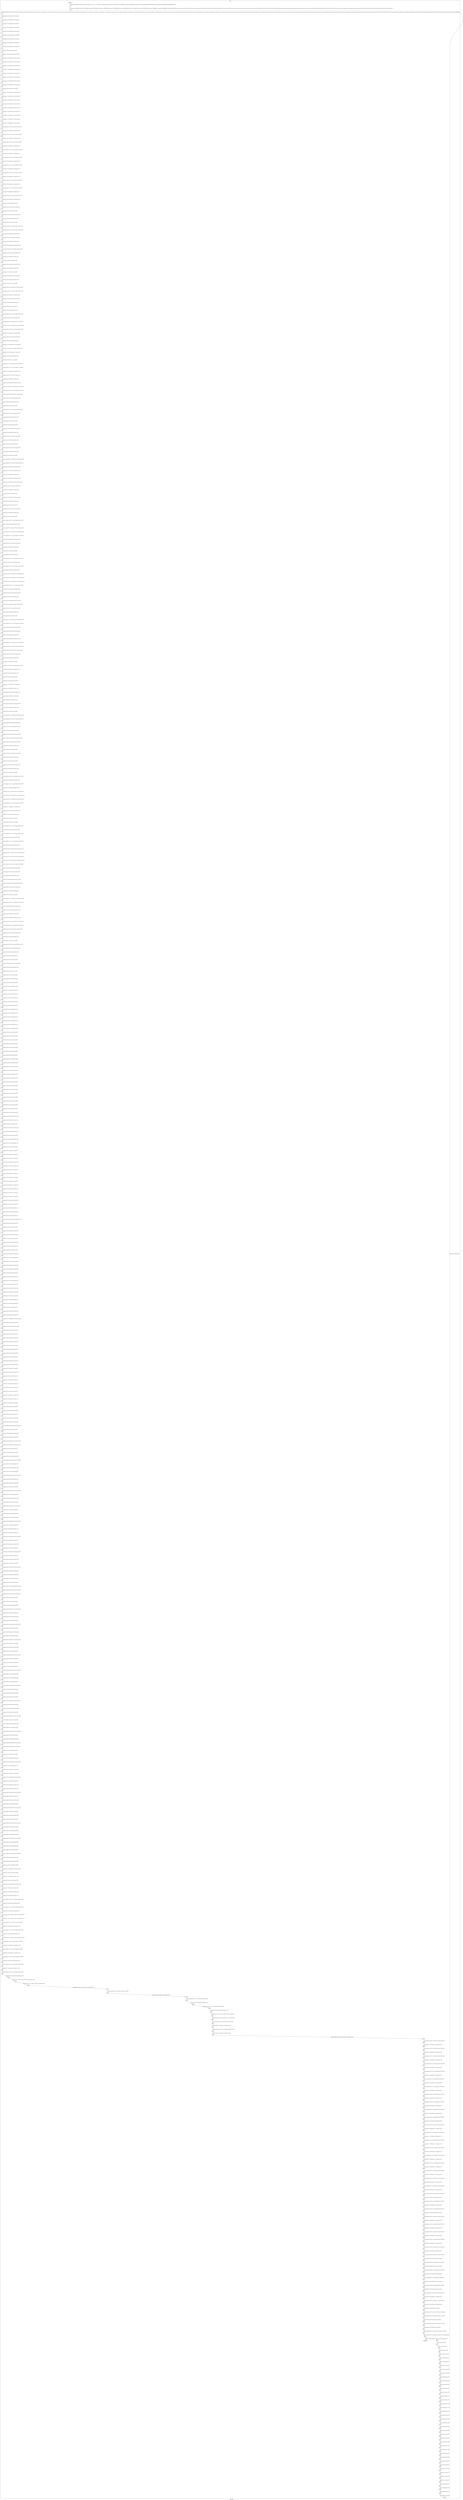 digraph G {
label="Btor2XCFA";
subgraph cluster_0 {
label="main";
main_init[];
l1[];
l3[];
l4[];
l5[];
l6[];
l7[];
l8[];
l9[];
l10[];
l11[];
l12[];
l13[];
l14[];
l15[];
l16[];
l17[];
l18[];
l19[];
l20[];
l21[];
l22[];
l23[];
l24[];
l25[];
l26[];
l27[];
l28[];
l29[];
l30[];
l31[];
l32[];
l33[];
l34[];
l35[];
l36[];
l37[];
l38[];
l39[];
l40[];
l41[];
l42[];
l43[];
l44[];
l45[];
l46[];
l47[];
l48[];
l49[];
l50[];
l51[];
l52[];
l53[];
l54[];
l55[];
l56[];
l57[];
l58[];
l59[];
l60[];
l61[];
l62[];
l63[];
l64[];
l65[];
l66[];
l67[];
l68[];
l69[];
l70[];
l71[];
l72[];
l73[];
l74[];
l75[];
l76[];
l77[];
l78[];
l79[];
l80[];
l81[];
l82[];
l83[];
l84[];
l85[];
l86[];
l87[];
l88[];
l89[];
l90[];
l91[];
l92[];
l93[];
l94[];
l95[];
l96[];
l97[];
l98[];
l99[];
l100[];
l101[];
l102[];
l103[];
l104[];
l105[];
l106[];
l107[];
l108[];
l109[];
l110[];
l111[];
l112[];
l113[];
l114[];
l115[];
l116[];
l117[];
l118[];
l119[];
l120[];
l121[];
l122[];
l123[];
l124[];
l125[];
l126[];
l127[];
l128[];
l129[];
l130[];
l131[];
l132[];
l133[];
l134[];
l135[];
l136[];
l137[];
l138[];
l139[];
l140[];
l141[];
l142[];
l143[];
l144[];
l145[];
l146[];
l147[];
l148[];
l149[];
l150[];
l151[];
l152[];
l153[];
l154[];
l155[];
l156[];
l157[];
l158[];
l159[];
l160[];
l161[];
l162[];
l163[];
l164[];
l165[];
l166[];
l167[];
l168[];
l169[];
l170[];
l171[];
l172[];
l173[];
l174[];
l175[];
l176[];
l177[];
l178[];
l179[];
l180[];
l181[];
l182[];
l183[];
l184[];
l185[];
l186[];
l187[];
l188[];
l189[];
l190[];
l191[];
l192[];
l193[];
l194[];
l195[];
l196[];
l197[];
l198[];
l199[];
l200[];
l201[];
l202[];
l203[];
l204[];
l205[];
l206[];
l207[];
l208[];
l209[];
l210[];
l211[];
l212[];
l213[];
l214[];
l215[];
l216[];
l217[];
l218[];
l219[];
l220[];
l221[];
l222[];
l223[];
l224[];
l225[];
l226[];
l227[];
l228[];
l229[];
l230[];
l231[];
l232[];
l233[];
l234[];
l235[];
l236[];
l237[];
l238[];
l239[];
l240[];
l241[];
l242[];
l243[];
l244[];
l245[];
l246[];
l247[];
l248[];
l249[];
l250[];
l251[];
l252[];
l253[];
l254[];
l255[];
l256[];
l257[];
l258[];
l259[];
l260[];
l261[];
l262[];
l263[];
l264[];
l265[];
l266[];
l267[];
l268[];
l269[];
l270[];
l271[];
l272[];
l273[];
l274[];
l275[];
l276[];
l277[];
l278[];
l279[];
l280[];
l281[];
l282[];
l283[];
l284[];
l285[];
l286[];
l287[];
l288[];
l289[];
l290[];
l291[];
l292[];
l293[];
l294[];
l295[];
l296[];
l297[];
l298[];
l299[];
l300[];
l301[];
l302[];
l303[];
l304[];
l305[];
l306[];
l307[];
l308[];
l309[];
l310[];
l311[];
l312[];
l313[];
l314[];
l315[];
l316[];
l317[];
l318[];
l319[];
l320[];
l321[];
l322[];
l323[];
l324[];
l325[];
l326[];
l327[];
l328[];
l329[];
l330[];
l331[];
l332[];
l333[];
l334[];
l335[];
l336[];
l337[];
l338[];
l339[];
l340[];
l341[];
l342[];
l343[];
l344[];
l345[];
l346[];
l347[];
l348[];
l349[];
l350[];
l351[];
l352[];
l353[];
l354[];
l355[];
l356[];
l357[];
l358[];
l359[];
l360[];
l361[];
l362[];
l363[];
l364[];
l365[];
l366[];
l367[];
l368[];
l369[];
l370[];
l371[];
l372[];
l373[];
l374[];
l375[];
l376[];
l377[];
l378[];
l379[];
l380[];
l381[];
l382[];
l383[];
l384[];
l385[];
l386[];
l387[];
l388[];
l389[];
l390[];
l391[];
l392[];
l393[];
l394[];
l395[];
l396[];
l397[];
l398[];
l399[];
l400[];
l401[];
l402[];
l403[];
l404[];
l405[];
l406[];
l407[];
l408[];
l409[];
l410[];
l411[];
l412[];
l413[];
l414[];
l415[];
l416[];
l417[];
l418[];
l419[];
l420[];
l421[];
l422[];
l423[];
l424[];
l425[];
l426[];
l427[];
l428[];
l429[];
l430[];
l431[];
l432[];
l433[];
l434[];
l435[];
l436[];
l437[];
l438[];
l439[];
l440[];
l441[];
l442[];
l443[];
l444[];
l445[];
l446[];
l447[];
l448[];
l449[];
l450[];
l451[];
l452[];
l453[];
l454[];
l455[];
l456[];
l457[];
l458[];
l459[];
l460[];
l461[];
l462[];
l463[];
l464[];
l465[];
l466[];
l467[];
l468[];
l469[];
l470[];
l471[];
l472[];
l473[];
l474[];
l475[];
l476[];
l477[];
l478[];
l479[];
l480[];
l481[];
l482[];
l483[];
l484[];
l485[];
l486[];
l487[];
l488[];
l489[];
l490[];
l491[];
l492[];
l493[];
l494[];
l495[];
l496[];
l497[];
l498[];
l499[];
l500[];
l501[];
l502[];
l503[];
l504[];
l505[];
l506[];
l507[];
l508[];
l509[];
l510[];
l511[];
l512[];
l513[];
l514[];
l515[];
l516[];
l517[];
l518[];
l519[];
l520[];
l521[];
l522[];
l523[];
l524[];
l525[];
l526[];
l527[];
l528[];
l529[];
l530[];
l531[];
l532[];
l533[];
l534[];
l535[];
l536[];
l537[];
l538[];
l539[];
l540[];
l541[];
l542[];
l543[];
l544[];
l545[];
l546[];
l547[];
l548[];
l549[];
l550[];
l551[];
l552[];
l553[];
l554[];
l555[];
l556[];
l557[];
l558[];
l559[];
l560[];
l561[];
l562[];
l563[];
l564[];
l565[];
l566[];
l567[];
l568[];
l569[];
l570[];
l571[];
l572[];
l573[];
l574[];
l575[];
l576[];
l577[];
l578[];
l579[];
l580[];
l581[];
l582[];
l583[];
l584[];
l585[];
l586[];
l587[];
l588[];
l589[];
l590[];
l591[];
l592[];
l593[];
l594[];
l595[];
l596[];
l597[];
l598[];
l599[];
l600[];
l601[];
l602[];
l603[];
l604[];
l605[];
l606[];
l607[];
l608[];
l609[];
l610[];
l611[];
l612[];
main_error[];
l613[];
l614[];
l615[];
l616[];
l617[];
l618[];
l619[];
l620[];
l621[];
l622[];
l623[];
l624[];
l625[];
l626[];
l627[];
l628[];
l629[];
l630[];
l631[];
l632[];
l633[];
l634[];
l635[];
l636[];
l637[];
l638[];
l639[];
l640[];
l641[];
l642[];
l643[];
l644[];
l645[];
l646[];
l647[];
l648[];
l649[];
l650[];
l651[];
l652[];
l653[];
l654[];
main_init -> l1 [label="[(assign const_4 #b00000000),(assign const_25 #b0),(assign const_119 #b11111111),(assign const_126 #b00000000),(assign const_223 #b1),(assign const_253 #b00000001),(assign const_408 #b00000010),(assign const_817 #b00000000000000000000000000000001),(assign const_818 #b00000000000000000000000000000000)] "];
l3 -> l4 [label="[(havoc input_143),(havoc input_145),(havoc input_147),(havoc input_149),(havoc input_151),(havoc input_153),(havoc input_155),(havoc input_157),(havoc input_159),(havoc input_161),(havoc input_163),(havoc input_165),(havoc input_167),(havoc input_169),(havoc input_171),(havoc input_173),(havoc input_175),(havoc input_177),(havoc input_179),(havoc input_181),(havoc input_183),(havoc input_185),(havoc input_187),(havoc input_189),(havoc input_191),(havoc input_193),(havoc input_195),(havoc input_197),(havoc input_199),(havoc input_201),(havoc input_203),(havoc input_205),(havoc input_207),(havoc input_209),(havoc input_211),(havoc input_213),(havoc input_215),(havoc input_217),(havoc input_219),(havoc input_221),(havoc input_225),(havoc input_228),(havoc input_231),(havoc input_238),(havoc input_244),(havoc input_248),(havoc input_251),(havoc input_259),(havoc input_270),(havoc input_275),(havoc input_282),(havoc input_289),(havoc input_296),(havoc input_299),(havoc input_303),(havoc input_306),(havoc input_313),(havoc input_319),(havoc input_323),(havoc input_326),(havoc input_336),(havoc input_350),(havoc input_355),(havoc input_362),(havoc input_369),(havoc input_376),(havoc input_379),(havoc input_383),(havoc input_386),(havoc input_393),(havoc input_399),(havoc input_403),(havoc input_406),(havoc input_420),(havoc input_437),(havoc input_442),(havoc input_449),(havoc input_456),(havoc input_463)] "];
l4 -> l5 [label="[(assign binary_90 (bvand state_26 (bvnot state_28)))] "];
l5 -> l6 [label="[(assign binary_91 (bvand binary_90 (bvnot state_30)))] "];
l6 -> l7 [label="[(assign binary_92 (bvand binary_91 (bvnot state_32)))] "];
l7 -> l8 [label="[(assign binary_93 (bvand binary_92 (bvnot state_34)))] "];
l8 -> l9 [label="[(assign binary_94 (bvand binary_93 (bvnot state_36)))] "];
l9 -> l10 [label="[(assign binary_95 (bvand binary_94 (bvnot state_38)))] "];
l10 -> l11 [label="[(assign binary_96 (bvand binary_95 (bvnot state_40)))] "];
l11 -> l12 [label="[(assign binary_97 (bvand binary_96 (bvnot state_42)))] "];
l12 -> l13 [label="[(assign binary_98 (bvand binary_97 (bvnot state_44)))] "];
l13 -> l14 [label="[(assign binary_99 (bvand binary_98 state_46))] "];
l14 -> l15 [label="[(assign binary_100 (bvand binary_99 (bvnot state_48)))] "];
l15 -> l16 [label="[(assign binary_101 (bvand binary_100 (bvnot state_50)))] "];
l16 -> l17 [label="[(assign binary_102 (bvand binary_101 (bvnot state_52)))] "];
l17 -> l18 [label="[(assign binary_103 (bvand binary_102 (bvnot state_54)))] "];
l18 -> l19 [label="[(assign binary_104 (bvand binary_103 (bvnot state_56)))] "];
l19 -> l20 [label="[(assign binary_105 (bvand binary_104 (bvnot state_58)))] "];
l20 -> l21 [label="[(assign binary_106 (bvand binary_105 (bvnot state_60)))] "];
l21 -> l22 [label="[(assign binary_107 (bvand binary_106 (bvnot state_62)))] "];
l22 -> l23 [label="[(assign binary_108 (bvand binary_107 (bvnot state_64)))] "];
l23 -> l24 [label="[(assign binary_109 (bvand binary_108 state_66))] "];
l24 -> l25 [label="[(assign binary_110 (bvand binary_109 (bvnot state_68)))] "];
l25 -> l26 [label="[(assign binary_111 (bvand binary_110 (bvnot state_70)))] "];
l26 -> l27 [label="[(assign binary_112 (bvand binary_111 (bvnot state_72)))] "];
l27 -> l28 [label="[(assign binary_113 (bvand binary_112 (bvnot state_74)))] "];
l28 -> l29 [label="[(assign binary_114 (bvand binary_113 (bvnot state_76)))] "];
l29 -> l30 [label="[(assign binary_115 (bvand binary_114 (bvnot state_78)))] "];
l30 -> l31 [label="[(assign binary_116 (bvand binary_115 (bvnot state_80)))] "];
l31 -> l32 [label="[(assign binary_117 (bvand binary_116 (bvnot state_82)))] "];
l32 -> l33 [label="[(assign binary_118 (bvand binary_117 (bvnot state_84)))] "];
l33 -> l34 [label="[(assign comparison_120 (ite (= const_119 state_5) #b1 #b0))] "];
l34 -> l35 [label="[(assign binary_121 (bvand binary_118 comparison_120))] "];
l35 -> l36 [label="[(assign comparison_122 (ite (= const_119 state_7) #b1 #b0))] "];
l36 -> l37 [label="[(assign binary_123 (bvand binary_121 comparison_122))] "];
l37 -> l38 [label="[(assign comparison_124 (ite (= const_119 state_9) #b1 #b0))] "];
l38 -> l39 [label="[(assign binary_125 (bvand binary_123 comparison_124))] "];
l39 -> l40 [label="[(assign comparison_127 (ite (= const_126 state_11) #b1 #b0))] "];
l40 -> l41 [label="[(assign binary_128 (bvand binary_125 comparison_127))] "];
l41 -> l42 [label="[(assign comparison_129 (ite (= const_126 state_13) #b1 #b0))] "];
l42 -> l43 [label="[(assign binary_130 (bvand binary_128 comparison_129))] "];
l43 -> l44 [label="[(assign comparison_131 (ite (= const_126 state_15) #b1 #b0))] "];
l44 -> l45 [label="[(assign binary_132 (bvand binary_130 comparison_131))] "];
l45 -> l46 [label="[(assign comparison_133 (ite (= const_119 state_17) #b1 #b0))] "];
l46 -> l47 [label="[(assign binary_134 (bvand binary_132 comparison_133))] "];
l47 -> l48 [label="[(assign comparison_135 (ite (= const_126 state_19) #b1 #b0))] "];
l48 -> l49 [label="[(assign binary_136 (bvand binary_134 comparison_135))] "];
l49 -> l50 [label="[(assign comparison_137 (ite (= const_126 state_21) #b1 #b0))] "];
l50 -> l51 [label="[(assign binary_138 (bvand binary_136 comparison_137))] "];
l51 -> l52 [label="[(assign comparison_139 (ite (= const_126 state_23) #b1 #b0))] "];
l52 -> l53 [label="[(assign binary_140 (bvand binary_138 comparison_139))] "];
l53 -> l54 [label="[(assign binary_141 (bvand state_88 binary_140))] "];
l54 -> l55 [label="[(assign binary_226 (bvor input_163 (bvnot input_225)))] "];
l55 -> l56 [label="[(assign binary_227 (bvor input_165 input_225))] "];
l56 -> l57 [label="[(assign binary_229 (bvor binary_227 (bvnot input_228)))] "];
l57 -> l58 [label="[(assign binary_230 (bvand binary_226 binary_229))] "];
l58 -> l59 [label="[(assign binary_232 (bvor input_167 input_228))] "];
l59 -> l60 [label="[(assign ternary_233 (ite (= input_228 #b1) input_155 input_157))] "];
l60 -> l61 [label="[(assign comparison_234 (ite (= const_119 ternary_233) #b1 #b0))] "];
l61 -> l62 [label="[(assign binary_235 (bvand binary_232 comparison_234))] "];
l62 -> l63 [label="[(assign binary_236 (bvor (bvnot input_231) binary_235))] "];
l63 -> l64 [label="[(assign binary_237 (bvand binary_230 binary_236))] "];
l64 -> l65 [label="[(assign binary_239 (bvand binary_232 (bvnot input_231)))] "];
l65 -> l66 [label="[(assign binary_240 (bvand (bvnot comparison_234) binary_239))] "];
l66 -> l67 [label="[(assign binary_241 (bvor (bvnot input_238) binary_240))] "];
l67 -> l68 [label="[(assign binary_242 (bvand binary_237 binary_241))] "];
l68 -> l69 [label="[(assign binary_243 (bvor input_169 input_238))] "];
l69 -> l70 [label="[(assign binary_245 (bvor binary_243 (bvnot input_244)))] "];
l70 -> l71 [label="[(assign binary_246 (bvand binary_242 binary_245))] "];
l71 -> l72 [label="[(assign binary_247 (bvor input_171 input_244))] "];
l72 -> l73 [label="[(assign binary_249 (bvor binary_247 (bvnot input_248)))] "];
l73 -> l74 [label="[(assign binary_250 (bvand binary_246 binary_249))] "];
l74 -> l75 [label="[(assign binary_252 (bvor input_173 input_248))] "];
l75 -> l76 [label="[(assign ternary_254 (ite (= input_244 #b1) const_253 input_149))] "];
l76 -> l77 [label="[(assign comparison_255 (ite (= const_126 ternary_254) #b1 #b0))] "];
l77 -> l78 [label="[(assign binary_256 (bvand binary_252 comparison_255))] "];
l78 -> l79 [label="[(assign binary_257 (bvor (bvnot input_251) binary_256))] "];
l79 -> l80 [label="[(assign binary_258 (bvand binary_250 binary_257))] "];
l80 -> l81 [label="[(assign binary_260 (bvor input_175 input_231))] "];
l81 -> l82 [label="[(assign binary_261 (bvor binary_260 input_251))] "];
l82 -> l83 [label="[(assign comparison_262 (ite (= const_126 ternary_233) #b1 #b0))] "];
l83 -> l84 [label="[(assign binary_263 (bvand input_248 comparison_262))] "];
l84 -> l85 [label="[(assign ternary_264 (ite (= input_225 #b1) const_119 input_143))] "];
l85 -> l86 [label="[(assign ternary_265 (ite (= binary_263 #b1) const_126 ternary_264))] "];
l86 -> l87 [label="[(assign comparison_266 (ite (= const_119 ternary_265) #b1 #b0))] "];
l87 -> l88 [label="[(assign binary_267 (bvand binary_261 comparison_266))] "];
l88 -> l89 [label="[(assign binary_268 (bvor (bvnot input_259) binary_267))] "];
l89 -> l90 [label="[(assign binary_269 (bvand binary_258 binary_268))] "];
l90 -> l91 [label="[(assign binary_271 (bvand binary_261 (bvnot input_259)))] "];
l91 -> l92 [label="[(assign binary_272 (bvand (bvnot comparison_266) binary_271))] "];
l92 -> l93 [label="[(assign binary_273 (bvor (bvnot input_270) binary_272))] "];
l93 -> l94 [label="[(assign binary_274 (bvand binary_269 binary_273))] "];
l94 -> l95 [label="[(assign binary_276 (bvor input_177 input_259))] "];
l95 -> l96 [label="[(assign ternary_277 (ite (= input_228 #b1) const_126 input_155))] "];
l96 -> l97 [label="[(assign comparison_278 (ite (= const_126 ternary_277) #b1 #b0))] "];
l97 -> l98 [label="[(assign binary_279 (bvand binary_276 comparison_278))] "];
l98 -> l99 [label="[(assign binary_280 (bvor (bvnot input_275) binary_279))] "];
l99 -> l100 [label="[(assign binary_281 (bvand binary_274 binary_280))] "];
l100 -> l101 [label="[(assign binary_283 (bvand binary_276 (bvnot input_275)))] "];
l101 -> l102 [label="[(assign ternary_284 (ite (= input_275 #b1) const_119 ternary_277))] "];
l102 -> l103 [label="[(assign comparison_285 (ite (= const_126 ternary_284) #b1 #b0))] "];
l103 -> l104 [label="[(assign binary_286 (bvand binary_283 (bvnot comparison_285)))] "];
l104 -> l105 [label="[(assign binary_287 (bvor (bvnot input_282) binary_286))] "];
l105 -> l106 [label="[(assign binary_288 (bvand binary_281 binary_287))] "];
l106 -> l107 [label="[(assign binary_290 (bvor input_181 input_282))] "];
l107 -> l108 [label="[(assign binary_291 (bvand (bvnot comparison_266) binary_290))] "];
l108 -> l109 [label="[(assign binary_292 (bvor (bvnot input_289) binary_291))] "];
l109 -> l110 [label="[(assign binary_293 (bvand binary_288 binary_292))] "];
l110 -> l111 [label="[(assign binary_294 (bvor input_179 input_270))] "];
l111 -> l112 [label="[(assign binary_295 (bvor binary_294 input_289))] "];
l112 -> l113 [label="[(assign binary_297 (bvor binary_295 (bvnot input_296)))] "];
l113 -> l114 [label="[(assign binary_298 (bvand binary_293 binary_297))] "];
l114 -> l115 [label="[(assign binary_300 (bvor input_183 (bvnot input_299)))] "];
l115 -> l116 [label="[(assign binary_301 (bvand binary_298 binary_300))] "];
l116 -> l117 [label="[(assign binary_302 (bvor input_185 input_299))] "];
l117 -> l118 [label="[(assign binary_304 (bvor binary_302 (bvnot input_303)))] "];
l118 -> l119 [label="[(assign binary_305 (bvand binary_301 binary_304))] "];
l119 -> l120 [label="[(assign binary_307 (bvor input_187 input_303))] "];
l120 -> l121 [label="[(assign ternary_308 (ite (= input_303 #b1) ternary_284 input_159))] "];
l121 -> l122 [label="[(assign comparison_309 (ite (= const_119 ternary_308) #b1 #b0))] "];
l122 -> l123 [label="[(assign binary_310 (bvand binary_307 comparison_309))] "];
l123 -> l124 [label="[(assign binary_311 (bvor (bvnot input_306) binary_310))] "];
l124 -> l125 [label="[(assign binary_312 (bvand binary_305 binary_311))] "];
l125 -> l126 [label="[(assign binary_314 (bvand binary_307 (bvnot input_306)))] "];
l126 -> l127 [label="[(assign binary_315 (bvand (bvnot comparison_309) binary_314))] "];
l127 -> l128 [label="[(assign binary_316 (bvor (bvnot input_313) binary_315))] "];
l128 -> l129 [label="[(assign binary_317 (bvand binary_312 binary_316))] "];
l129 -> l130 [label="[(assign binary_318 (bvor input_189 input_313))] "];
l130 -> l131 [label="[(assign binary_320 (bvor binary_318 (bvnot input_319)))] "];
l131 -> l132 [label="[(assign binary_321 (bvand binary_317 binary_320))] "];
l132 -> l133 [label="[(assign binary_322 (bvor input_191 input_319))] "];
l133 -> l134 [label="[(assign binary_324 (bvor binary_322 (bvnot input_323)))] "];
l134 -> l135 [label="[(assign binary_325 (bvand binary_321 binary_324))] "];
l135 -> l136 [label="[(assign binary_327 (bvor input_193 input_323))] "];
l136 -> l137 [label="[(assign comparison_328 (ite (= const_253 ternary_265) #b1 #b0))] "];
l137 -> l138 [label="[(assign binary_329 (bvand input_296 comparison_328))] "];
l138 -> l139 [label="[(assign ternary_330 (ite (= binary_329 #b1) const_126 input_151))] "];
l139 -> l140 [label="[(assign ternary_331 (ite (= input_319 #b1) const_253 ternary_330))] "];
l140 -> l141 [label="[(assign comparison_332 (ite (= const_126 ternary_331) #b1 #b0))] "];
l141 -> l142 [label="[(assign binary_333 (bvand binary_327 comparison_332))] "];
l142 -> l143 [label="[(assign binary_334 (bvor (bvnot input_326) binary_333))] "];
l143 -> l144 [label="[(assign binary_335 (bvand binary_325 binary_334))] "];
l144 -> l145 [label="[(assign binary_337 (bvor input_195 input_306))] "];
l145 -> l146 [label="[(assign binary_338 (bvor binary_337 input_326))] "];
l146 -> l147 [label="[(assign comparison_339 (ite (= const_253 ternary_308) #b1 #b0))] "];
l147 -> l148 [label="[(assign binary_340 (bvand input_323 comparison_339))] "];
l148 -> l149 [label="[(assign comparison_341 (ite (= const_253 ternary_233) #b1 #b0))] "];
l149 -> l150 [label="[(assign binary_342 (bvand input_248 comparison_341))] "];
l150 -> l151 [label="[(assign ternary_343 (ite (= binary_342 #b1) const_126 input_145))] "];
l151 -> l152 [label="[(assign ternary_344 (ite (= input_299 #b1) const_119 ternary_343))] "];
l152 -> l153 [label="[(assign ternary_345 (ite (= binary_340 #b1) const_253 ternary_344))] "];
l153 -> l154 [label="[(assign comparison_346 (ite (= const_119 ternary_345) #b1 #b0))] "];
l154 -> l155 [label="[(assign binary_347 (bvand binary_338 comparison_346))] "];
l155 -> l156 [label="[(assign binary_348 (bvor (bvnot input_336) binary_347))] "];
l156 -> l157 [label="[(assign binary_349 (bvand binary_335 binary_348))] "];
l157 -> l158 [label="[(assign binary_351 (bvand binary_338 (bvnot input_336)))] "];
l158 -> l159 [label="[(assign binary_352 (bvand (bvnot comparison_346) binary_351))] "];
l159 -> l160 [label="[(assign binary_353 (bvor (bvnot input_350) binary_352))] "];
l160 -> l161 [label="[(assign binary_354 (bvand binary_349 binary_353))] "];
l161 -> l162 [label="[(assign binary_356 (bvor input_197 input_336))] "];
l162 -> l163 [label="[(assign ternary_357 (ite (= input_303 #b1) const_253 ternary_284))] "];
l163 -> l164 [label="[(assign comparison_358 (ite (= const_253 ternary_357) #b1 #b0))] "];
l164 -> l165 [label="[(assign binary_359 (bvand binary_356 comparison_358))] "];
l165 -> l166 [label="[(assign binary_360 (bvor (bvnot input_355) binary_359))] "];
l166 -> l167 [label="[(assign binary_361 (bvand binary_354 binary_360))] "];
l167 -> l168 [label="[(assign binary_363 (bvand binary_356 (bvnot input_355)))] "];
l168 -> l169 [label="[(assign ternary_364 (ite (= input_355 #b1) const_119 ternary_357))] "];
l169 -> l170 [label="[(assign comparison_365 (ite (= const_253 ternary_364) #b1 #b0))] "];
l170 -> l171 [label="[(assign binary_366 (bvand binary_363 (bvnot comparison_365)))] "];
l171 -> l172 [label="[(assign binary_367 (bvor (bvnot input_362) binary_366))] "];
l172 -> l173 [label="[(assign binary_368 (bvand binary_361 binary_367))] "];
l173 -> l174 [label="[(assign binary_370 (bvor input_201 input_362))] "];
l174 -> l175 [label="[(assign binary_371 (bvand (bvnot comparison_346) binary_370))] "];
l175 -> l176 [label="[(assign binary_372 (bvor (bvnot input_369) binary_371))] "];
l176 -> l177 [label="[(assign binary_373 (bvand binary_368 binary_372))] "];
l177 -> l178 [label="[(assign binary_374 (bvor input_199 input_350))] "];
l178 -> l179 [label="[(assign binary_375 (bvor binary_374 input_369))] "];
l179 -> l180 [label="[(assign binary_377 (bvor binary_375 (bvnot input_376)))] "];
l180 -> l181 [label="[(assign binary_378 (bvand binary_373 binary_377))] "];
l181 -> l182 [label="[(assign binary_380 (bvor input_203 (bvnot input_379)))] "];
l182 -> l183 [label="[(assign binary_381 (bvand binary_378 binary_380))] "];
l183 -> l184 [label="[(assign binary_382 (bvor input_205 input_379))] "];
l184 -> l185 [label="[(assign binary_384 (bvor binary_382 (bvnot input_383)))] "];
l185 -> l186 [label="[(assign binary_385 (bvand binary_381 binary_384))] "];
l186 -> l187 [label="[(assign binary_387 (bvor input_207 input_383))] "];
l187 -> l188 [label="[(assign ternary_388 (ite (= input_383 #b1) ternary_364 input_161))] "];
l188 -> l189 [label="[(assign comparison_389 (ite (= const_119 ternary_388) #b1 #b0))] "];
l189 -> l190 [label="[(assign binary_390 (bvand binary_387 comparison_389))] "];
l190 -> l191 [label="[(assign binary_391 (bvor (bvnot input_386) binary_390))] "];
l191 -> l192 [label="[(assign binary_392 (bvand binary_385 binary_391))] "];
l192 -> l193 [label="[(assign binary_394 (bvand binary_387 (bvnot input_386)))] "];
l193 -> l194 [label="[(assign binary_395 (bvand (bvnot comparison_389) binary_394))] "];
l194 -> l195 [label="[(assign binary_396 (bvor (bvnot input_393) binary_395))] "];
l195 -> l196 [label="[(assign binary_397 (bvand binary_392 binary_396))] "];
l196 -> l197 [label="[(assign binary_398 (bvor input_209 input_393))] "];
l197 -> l198 [label="[(assign binary_400 (bvor binary_398 (bvnot input_399)))] "];
l198 -> l199 [label="[(assign binary_401 (bvand binary_397 binary_400))] "];
l199 -> l200 [label="[(assign binary_402 (bvor input_211 input_399))] "];
l200 -> l201 [label="[(assign binary_404 (bvor binary_402 (bvnot input_403)))] "];
l201 -> l202 [label="[(assign binary_405 (bvand binary_401 binary_404))] "];
l202 -> l203 [label="[(assign binary_407 (bvor input_213 input_403))] "];
l203 -> l204 [label="[(assign comparison_409 (ite (= const_408 ternary_345) #b1 #b0))] "];
l204 -> l205 [label="[(assign binary_410 (bvand input_376 comparison_409))] "];
l205 -> l206 [label="[(assign comparison_411 (ite (= const_408 ternary_265) #b1 #b0))] "];
l206 -> l207 [label="[(assign binary_412 (bvand input_296 comparison_411))] "];
l207 -> l208 [label="[(assign ternary_413 (ite (= binary_412 #b1) const_126 input_153))] "];
l208 -> l209 [label="[(assign ternary_414 (ite (= binary_410 #b1) const_126 ternary_413))] "];
l209 -> l210 [label="[(assign ternary_415 (ite (= input_399 #b1) const_253 ternary_414))] "];
l210 -> l211 [label="[(assign comparison_416 (ite (= const_126 ternary_415) #b1 #b0))] "];
l211 -> l212 [label="[(assign binary_417 (bvand binary_407 comparison_416))] "];
l212 -> l213 [label="[(assign binary_418 (bvor (bvnot input_406) binary_417))] "];
l213 -> l214 [label="[(assign binary_419 (bvand binary_405 binary_418))] "];
l214 -> l215 [label="[(assign binary_421 (bvor input_215 input_386))] "];
l215 -> l216 [label="[(assign binary_422 (bvor binary_421 input_406))] "];
l216 -> l217 [label="[(assign comparison_423 (ite (= const_408 ternary_388) #b1 #b0))] "];
l217 -> l218 [label="[(assign binary_424 (bvand input_403 comparison_423))] "];
l218 -> l219 [label="[(assign comparison_425 (ite (= const_408 ternary_308) #b1 #b0))] "];
l219 -> l220 [label="[(assign binary_426 (bvand input_323 comparison_425))] "];
l220 -> l221 [label="[(assign comparison_427 (ite (= const_408 ternary_233) #b1 #b0))] "];
l221 -> l222 [label="[(assign binary_428 (bvand input_248 comparison_427))] "];
l222 -> l223 [label="[(assign ternary_429 (ite (= binary_428 #b1) const_126 input_147))] "];
l223 -> l224 [label="[(assign ternary_430 (ite (= binary_426 #b1) const_253 ternary_429))] "];
l224 -> l225 [label="[(assign ternary_431 (ite (= input_379 #b1) const_119 ternary_430))] "];
l225 -> l226 [label="[(assign ternary_432 (ite (= binary_424 #b1) const_408 ternary_431))] "];
l226 -> l227 [label="[(assign comparison_433 (ite (= const_119 ternary_432) #b1 #b0))] "];
l227 -> l228 [label="[(assign binary_434 (bvand binary_422 comparison_433))] "];
l228 -> l229 [label="[(assign binary_435 (bvor (bvnot input_420) binary_434))] "];
l229 -> l230 [label="[(assign binary_436 (bvand binary_419 binary_435))] "];
l230 -> l231 [label="[(assign binary_438 (bvand binary_422 (bvnot input_420)))] "];
l231 -> l232 [label="[(assign binary_439 (bvand (bvnot comparison_433) binary_438))] "];
l232 -> l233 [label="[(assign binary_440 (bvor (bvnot input_437) binary_439))] "];
l233 -> l234 [label="[(assign binary_441 (bvand binary_436 binary_440))] "];
l234 -> l235 [label="[(assign binary_443 (bvor input_217 input_420))] "];
l235 -> l236 [label="[(assign ternary_444 (ite (= input_383 #b1) const_408 ternary_364))] "];
l236 -> l237 [label="[(assign comparison_445 (ite (= const_408 ternary_444) #b1 #b0))] "];
l237 -> l238 [label="[(assign binary_446 (bvand binary_443 comparison_445))] "];
l238 -> l239 [label="[(assign binary_447 (bvor (bvnot input_442) binary_446))] "];
l239 -> l240 [label="[(assign binary_448 (bvand binary_441 binary_447))] "];
l240 -> l241 [label="[(assign binary_450 (bvand binary_443 (bvnot input_442)))] "];
l241 -> l242 [label="[(assign ternary_451 (ite (= input_442 #b1) const_119 ternary_444))] "];
l242 -> l243 [label="[(assign comparison_452 (ite (= const_408 ternary_451) #b1 #b0))] "];
l243 -> l244 [label="[(assign binary_453 (bvand binary_450 (bvnot comparison_452)))] "];
l244 -> l245 [label="[(assign binary_454 (bvor (bvnot input_449) binary_453))] "];
l245 -> l246 [label="[(assign binary_455 (bvand binary_448 binary_454))] "];
l246 -> l247 [label="[(assign binary_457 (bvor input_221 input_449))] "];
l247 -> l248 [label="[(assign binary_458 (bvand (bvnot comparison_433) binary_457))] "];
l248 -> l249 [label="[(assign binary_459 (bvor (bvnot input_456) binary_458))] "];
l249 -> l250 [label="[(assign binary_460 (bvand binary_455 binary_459))] "];
l250 -> l251 [label="[(assign binary_461 (bvor input_219 input_437))] "];
l251 -> l252 [label="[(assign binary_462 (bvor binary_461 input_456))] "];
l252 -> l253 [label="[(assign binary_464 (bvor binary_462 (bvnot input_463)))] "];
l253 -> l254 [label="[(assign binary_465 (bvand binary_460 binary_464))] "];
l254 -> l255 [label="[(assign binary_466 (bvor input_225 input_228))] "];
l255 -> l256 [label="[(assign binary_467 (bvor input_231 binary_466))] "];
l256 -> l257 [label="[(assign binary_468 (bvor input_238 binary_467))] "];
l257 -> l258 [label="[(assign binary_469 (bvor input_244 binary_468))] "];
l258 -> l259 [label="[(assign binary_470 (bvor input_248 binary_469))] "];
l259 -> l260 [label="[(assign binary_471 (bvor input_251 binary_470))] "];
l260 -> l261 [label="[(assign binary_472 (bvor input_259 binary_471))] "];
l261 -> l262 [label="[(assign binary_473 (bvor input_270 binary_472))] "];
l262 -> l263 [label="[(assign binary_474 (bvor input_275 binary_473))] "];
l263 -> l264 [label="[(assign binary_475 (bvor input_282 binary_474))] "];
l264 -> l265 [label="[(assign binary_476 (bvor input_289 binary_475))] "];
l265 -> l266 [label="[(assign binary_477 (bvor input_296 binary_476))] "];
l266 -> l267 [label="[(assign binary_478 (bvor input_299 binary_477))] "];
l267 -> l268 [label="[(assign binary_479 (bvor input_303 binary_478))] "];
l268 -> l269 [label="[(assign binary_480 (bvor input_306 binary_479))] "];
l269 -> l270 [label="[(assign binary_481 (bvor input_313 binary_480))] "];
l270 -> l271 [label="[(assign binary_482 (bvor input_319 binary_481))] "];
l271 -> l272 [label="[(assign binary_483 (bvor input_323 binary_482))] "];
l272 -> l273 [label="[(assign binary_484 (bvor input_326 binary_483))] "];
l273 -> l274 [label="[(assign binary_485 (bvor input_336 binary_484))] "];
l274 -> l275 [label="[(assign binary_486 (bvor input_350 binary_485))] "];
l275 -> l276 [label="[(assign binary_487 (bvor input_355 binary_486))] "];
l276 -> l277 [label="[(assign binary_488 (bvor input_362 binary_487))] "];
l277 -> l278 [label="[(assign binary_489 (bvor input_369 binary_488))] "];
l278 -> l279 [label="[(assign binary_490 (bvor input_376 binary_489))] "];
l279 -> l280 [label="[(assign binary_491 (bvor input_379 binary_490))] "];
l280 -> l281 [label="[(assign binary_492 (bvor input_383 binary_491))] "];
l281 -> l282 [label="[(assign binary_493 (bvor input_386 binary_492))] "];
l282 -> l283 [label="[(assign binary_494 (bvor input_393 binary_493))] "];
l283 -> l284 [label="[(assign binary_495 (bvor input_399 binary_494))] "];
l284 -> l285 [label="[(assign binary_496 (bvor input_403 binary_495))] "];
l285 -> l286 [label="[(assign binary_497 (bvor input_406 binary_496))] "];
l286 -> l287 [label="[(assign binary_498 (bvor input_420 binary_497))] "];
l287 -> l288 [label="[(assign binary_499 (bvor input_437 binary_498))] "];
l288 -> l289 [label="[(assign binary_500 (bvor input_442 binary_499))] "];
l289 -> l290 [label="[(assign binary_501 (bvor input_449 binary_500))] "];
l290 -> l291 [label="[(assign binary_502 (bvor input_456 binary_501))] "];
l291 -> l292 [label="[(assign binary_503 (bvor input_463 binary_502))] "];
l292 -> l293 [label="[(assign binary_504 (bvand binary_465 binary_503))] "];
l293 -> l294 [label="[(assign binary_505 (bvand input_163 input_165))] "];
l294 -> l295 [label="[(assign binary_506 (bvor input_163 input_165))] "];
l295 -> l296 [label="[(assign binary_507 (bvand input_167 binary_506))] "];
l296 -> l297 [label="[(assign binary_508 (bvor binary_505 binary_507))] "];
l297 -> l298 [label="[(assign binary_509 (bvor input_167 binary_506))] "];
l298 -> l299 [label="[(assign binary_510 (bvand input_169 binary_509))] "];
l299 -> l300 [label="[(assign binary_511 (bvor binary_508 binary_510))] "];
l300 -> l301 [label="[(assign binary_512 (bvor input_169 binary_509))] "];
l301 -> l302 [label="[(assign binary_513 (bvand input_171 binary_512))] "];
l302 -> l303 [label="[(assign binary_514 (bvor binary_511 binary_513))] "];
l303 -> l304 [label="[(assign binary_515 (bvor input_171 binary_512))] "];
l304 -> l305 [label="[(assign binary_516 (bvand input_173 binary_515))] "];
l305 -> l306 [label="[(assign binary_517 (bvor binary_514 binary_516))] "];
l306 -> l307 [label="[(assign binary_518 (bvor input_173 binary_515))] "];
l307 -> l308 [label="[(assign binary_519 (bvand input_175 binary_518))] "];
l308 -> l309 [label="[(assign binary_520 (bvor binary_517 binary_519))] "];
l309 -> l310 [label="[(assign binary_521 (bvor input_175 binary_518))] "];
l310 -> l311 [label="[(assign binary_522 (bvand input_177 binary_521))] "];
l311 -> l312 [label="[(assign binary_523 (bvor binary_520 binary_522))] "];
l312 -> l313 [label="[(assign binary_524 (bvor input_177 binary_521))] "];
l313 -> l314 [label="[(assign binary_525 (bvand input_179 binary_524))] "];
l314 -> l315 [label="[(assign binary_526 (bvor binary_523 binary_525))] "];
l315 -> l316 [label="[(assign binary_527 (bvor input_179 binary_524))] "];
l316 -> l317 [label="[(assign binary_528 (bvand input_181 binary_527))] "];
l317 -> l318 [label="[(assign binary_529 (bvor binary_526 binary_528))] "];
l318 -> l319 [label="[(assign binary_530 (bvor input_181 binary_527))] "];
l319 -> l320 [label="[(assign binary_531 (bvand (bvnot binary_529) binary_530))] "];
l320 -> l321 [label="[(assign binary_532 (bvand input_183 input_185))] "];
l321 -> l322 [label="[(assign binary_533 (bvor input_183 input_185))] "];
l322 -> l323 [label="[(assign binary_534 (bvand input_187 binary_533))] "];
l323 -> l324 [label="[(assign binary_535 (bvor binary_532 binary_534))] "];
l324 -> l325 [label="[(assign binary_536 (bvor input_187 binary_533))] "];
l325 -> l326 [label="[(assign binary_537 (bvand input_189 binary_536))] "];
l326 -> l327 [label="[(assign binary_538 (bvor binary_535 binary_537))] "];
l327 -> l328 [label="[(assign binary_539 (bvor input_189 binary_536))] "];
l328 -> l329 [label="[(assign binary_540 (bvand input_191 binary_539))] "];
l329 -> l330 [label="[(assign binary_541 (bvor binary_538 binary_540))] "];
l330 -> l331 [label="[(assign binary_542 (bvor input_191 binary_539))] "];
l331 -> l332 [label="[(assign binary_543 (bvand input_193 binary_542))] "];
l332 -> l333 [label="[(assign binary_544 (bvor binary_541 binary_543))] "];
l333 -> l334 [label="[(assign binary_545 (bvor input_193 binary_542))] "];
l334 -> l335 [label="[(assign binary_546 (bvand input_195 binary_545))] "];
l335 -> l336 [label="[(assign binary_547 (bvor binary_544 binary_546))] "];
l336 -> l337 [label="[(assign binary_548 (bvor input_195 binary_545))] "];
l337 -> l338 [label="[(assign binary_549 (bvand input_197 binary_548))] "];
l338 -> l339 [label="[(assign binary_550 (bvor binary_547 binary_549))] "];
l339 -> l340 [label="[(assign binary_551 (bvor input_197 binary_548))] "];
l340 -> l341 [label="[(assign binary_552 (bvand input_199 binary_551))] "];
l341 -> l342 [label="[(assign binary_553 (bvor binary_550 binary_552))] "];
l342 -> l343 [label="[(assign binary_554 (bvor input_199 binary_551))] "];
l343 -> l344 [label="[(assign binary_555 (bvand input_201 binary_554))] "];
l344 -> l345 [label="[(assign binary_556 (bvor binary_553 binary_555))] "];
l345 -> l346 [label="[(assign binary_557 (bvand binary_531 (bvnot binary_556)))] "];
l346 -> l347 [label="[(assign binary_558 (bvor input_201 binary_554))] "];
l347 -> l348 [label="[(assign binary_559 (bvand binary_557 binary_558))] "];
l348 -> l349 [label="[(assign binary_560 (bvand input_203 input_205))] "];
l349 -> l350 [label="[(assign binary_561 (bvor input_203 input_205))] "];
l350 -> l351 [label="[(assign binary_562 (bvand input_207 binary_561))] "];
l351 -> l352 [label="[(assign binary_563 (bvor binary_560 binary_562))] "];
l352 -> l353 [label="[(assign binary_564 (bvor input_207 binary_561))] "];
l353 -> l354 [label="[(assign binary_565 (bvand input_209 binary_564))] "];
l354 -> l355 [label="[(assign binary_566 (bvor binary_563 binary_565))] "];
l355 -> l356 [label="[(assign binary_567 (bvor input_209 binary_564))] "];
l356 -> l357 [label="[(assign binary_568 (bvand input_211 binary_567))] "];
l357 -> l358 [label="[(assign binary_569 (bvor binary_566 binary_568))] "];
l358 -> l359 [label="[(assign binary_570 (bvor input_211 binary_567))] "];
l359 -> l360 [label="[(assign binary_571 (bvand input_213 binary_570))] "];
l360 -> l361 [label="[(assign binary_572 (bvor binary_569 binary_571))] "];
l361 -> l362 [label="[(assign binary_573 (bvor input_213 binary_570))] "];
l362 -> l363 [label="[(assign binary_574 (bvand input_215 binary_573))] "];
l363 -> l364 [label="[(assign binary_575 (bvor binary_572 binary_574))] "];
l364 -> l365 [label="[(assign binary_576 (bvor input_215 binary_573))] "];
l365 -> l366 [label="[(assign binary_577 (bvand input_217 binary_576))] "];
l366 -> l367 [label="[(assign binary_578 (bvor binary_575 binary_577))] "];
l367 -> l368 [label="[(assign binary_579 (bvor input_217 binary_576))] "];
l368 -> l369 [label="[(assign binary_580 (bvand input_219 binary_579))] "];
l369 -> l370 [label="[(assign binary_581 (bvor binary_578 binary_580))] "];
l370 -> l371 [label="[(assign binary_582 (bvor input_219 binary_579))] "];
l371 -> l372 [label="[(assign binary_583 (bvand input_221 binary_582))] "];
l372 -> l373 [label="[(assign binary_584 (bvor binary_581 binary_583))] "];
l373 -> l374 [label="[(assign binary_585 (bvand binary_559 (bvnot binary_584)))] "];
l374 -> l375 [label="[(assign binary_586 (bvor input_221 binary_582))] "];
l375 -> l376 [label="[(assign binary_587 (bvand binary_585 binary_586))] "];
l376 -> l377 [label="[(assign binary_588 (bvand binary_504 binary_587))] "];
l377 -> l378 [label="[(assign binary_589 (bvand binary_227 (bvnot input_228)))] "];
l378 -> l379 [label="[(assign binary_590 (bvand input_163 (bvnot input_225)))] "];
l379 -> l380 [label="[(assign binary_591 (bvor binary_590 input_275))] "];
l380 -> l381 [label="[(assign binary_592 (bvor binary_591 input_296))] "];
l381 -> l382 [label="[(assign binary_593 (bvand binary_589 binary_592))] "];
l382 -> l383 [label="[(assign binary_594 (bvand binary_239 (bvnot input_238)))] "];
l383 -> l384 [label="[(assign binary_595 (bvor binary_589 binary_592))] "];
l384 -> l385 [label="[(assign binary_596 (bvand binary_594 binary_595))] "];
l385 -> l386 [label="[(assign binary_597 (bvor binary_593 binary_596))] "];
l386 -> l387 [label="[(assign binary_598 (bvand binary_243 (bvnot input_244)))] "];
l387 -> l388 [label="[(assign binary_599 (bvor binary_594 binary_595))] "];
l388 -> l389 [label="[(assign binary_600 (bvand binary_598 binary_599))] "];
l389 -> l390 [label="[(assign binary_601 (bvor binary_597 binary_600))] "];
l390 -> l391 [label="[(assign binary_602 (bvand binary_247 (bvnot input_248)))] "];
l391 -> l392 [label="[(assign binary_603 (bvor binary_598 binary_599))] "];
l392 -> l393 [label="[(assign binary_604 (bvand binary_602 binary_603))] "];
l393 -> l394 [label="[(assign binary_605 (bvor binary_601 binary_604))] "];
l394 -> l395 [label="[(assign binary_606 (bvand binary_252 (bvnot input_251)))] "];
l395 -> l396 [label="[(assign binary_607 (bvor binary_602 binary_603))] "];
l396 -> l397 [label="[(assign binary_608 (bvand binary_606 binary_607))] "];
l397 -> l398 [label="[(assign binary_609 (bvor binary_605 binary_608))] "];
l398 -> l399 [label="[(assign binary_610 (bvand binary_271 (bvnot input_270)))] "];
l399 -> l400 [label="[(assign binary_611 (bvor binary_606 binary_607))] "];
l400 -> l401 [label="[(assign binary_612 (bvand binary_610 binary_611))] "];
l401 -> l402 [label="[(assign binary_613 (bvor binary_609 binary_612))] "];
l402 -> l403 [label="[(assign binary_614 (bvand binary_283 (bvnot input_282)))] "];
l403 -> l404 [label="[(assign binary_615 (bvor binary_610 binary_611))] "];
l404 -> l405 [label="[(assign binary_616 (bvand binary_614 binary_615))] "];
l405 -> l406 [label="[(assign binary_617 (bvor binary_613 binary_616))] "];
l406 -> l407 [label="[(assign binary_618 (bvand binary_295 (bvnot input_296)))] "];
l407 -> l408 [label="[(assign binary_619 (bvor binary_614 binary_615))] "];
l408 -> l409 [label="[(assign binary_620 (bvand binary_618 binary_619))] "];
l409 -> l410 [label="[(assign binary_621 (bvor binary_617 binary_620))] "];
l410 -> l411 [label="[(assign binary_622 (bvand binary_290 (bvnot input_289)))] "];
l411 -> l412 [label="[(assign binary_623 (bvor binary_618 binary_619))] "];
l412 -> l413 [label="[(assign binary_624 (bvand binary_622 binary_623))] "];
l413 -> l414 [label="[(assign binary_625 (bvor binary_621 binary_624))] "];
l414 -> l415 [label="[(assign binary_626 (bvor binary_622 binary_623))] "];
l415 -> l416 [label="[(assign binary_627 (bvand (bvnot binary_625) binary_626))] "];
l416 -> l417 [label="[(assign binary_628 (bvand binary_302 (bvnot input_303)))] "];
l417 -> l418 [label="[(assign binary_629 (bvand input_183 (bvnot input_299)))] "];
l418 -> l419 [label="[(assign binary_630 (bvor binary_629 input_355))] "];
l419 -> l420 [label="[(assign binary_631 (bvor binary_630 input_376))] "];
l420 -> l421 [label="[(assign binary_632 (bvand binary_628 binary_631))] "];
l421 -> l422 [label="[(assign binary_633 (bvand binary_314 (bvnot input_313)))] "];
l422 -> l423 [label="[(assign binary_634 (bvor binary_628 binary_631))] "];
l423 -> l424 [label="[(assign binary_635 (bvand binary_633 binary_634))] "];
l424 -> l425 [label="[(assign binary_636 (bvor binary_632 binary_635))] "];
l425 -> l426 [label="[(assign binary_637 (bvand binary_318 (bvnot input_319)))] "];
l426 -> l427 [label="[(assign binary_638 (bvor binary_633 binary_634))] "];
l427 -> l428 [label="[(assign binary_639 (bvand binary_637 binary_638))] "];
l428 -> l429 [label="[(assign binary_640 (bvor binary_636 binary_639))] "];
l429 -> l430 [label="[(assign binary_641 (bvand binary_322 (bvnot input_323)))] "];
l430 -> l431 [label="[(assign binary_642 (bvor binary_637 binary_638))] "];
l431 -> l432 [label="[(assign binary_643 (bvand binary_641 binary_642))] "];
l432 -> l433 [label="[(assign binary_644 (bvor binary_640 binary_643))] "];
l433 -> l434 [label="[(assign binary_645 (bvand binary_327 (bvnot input_326)))] "];
l434 -> l435 [label="[(assign binary_646 (bvor binary_641 binary_642))] "];
l435 -> l436 [label="[(assign binary_647 (bvand binary_645 binary_646))] "];
l436 -> l437 [label="[(assign binary_648 (bvor binary_644 binary_647))] "];
l437 -> l438 [label="[(assign binary_649 (bvand binary_351 (bvnot input_350)))] "];
l438 -> l439 [label="[(assign binary_650 (bvor binary_645 binary_646))] "];
l439 -> l440 [label="[(assign binary_651 (bvand binary_649 binary_650))] "];
l440 -> l441 [label="[(assign binary_652 (bvor binary_648 binary_651))] "];
l441 -> l442 [label="[(assign binary_653 (bvand binary_363 (bvnot input_362)))] "];
l442 -> l443 [label="[(assign binary_654 (bvor binary_649 binary_650))] "];
l443 -> l444 [label="[(assign binary_655 (bvand binary_653 binary_654))] "];
l444 -> l445 [label="[(assign binary_656 (bvor binary_652 binary_655))] "];
l445 -> l446 [label="[(assign binary_657 (bvand binary_375 (bvnot input_376)))] "];
l446 -> l447 [label="[(assign binary_658 (bvor binary_653 binary_654))] "];
l447 -> l448 [label="[(assign binary_659 (bvand binary_657 binary_658))] "];
l448 -> l449 [label="[(assign binary_660 (bvor binary_656 binary_659))] "];
l449 -> l450 [label="[(assign binary_661 (bvand binary_370 (bvnot input_369)))] "];
l450 -> l451 [label="[(assign binary_662 (bvor binary_657 binary_658))] "];
l451 -> l452 [label="[(assign binary_663 (bvand binary_661 binary_662))] "];
l452 -> l453 [label="[(assign binary_664 (bvor binary_660 binary_663))] "];
l453 -> l454 [label="[(assign binary_665 (bvand binary_627 (bvnot binary_664)))] "];
l454 -> l455 [label="[(assign binary_666 (bvor binary_661 binary_662))] "];
l455 -> l456 [label="[(assign binary_667 (bvand binary_665 binary_666))] "];
l456 -> l457 [label="[(assign binary_668 (bvand binary_382 (bvnot input_383)))] "];
l457 -> l458 [label="[(assign binary_669 (bvand input_203 (bvnot input_379)))] "];
l458 -> l459 [label="[(assign binary_670 (bvor binary_669 input_442))] "];
l459 -> l460 [label="[(assign binary_671 (bvor binary_670 input_463))] "];
l460 -> l461 [label="[(assign binary_672 (bvand binary_668 binary_671))] "];
l461 -> l462 [label="[(assign binary_673 (bvand binary_394 (bvnot input_393)))] "];
l462 -> l463 [label="[(assign binary_674 (bvor binary_668 binary_671))] "];
l463 -> l464 [label="[(assign binary_675 (bvand binary_673 binary_674))] "];
l464 -> l465 [label="[(assign binary_676 (bvor binary_672 binary_675))] "];
l465 -> l466 [label="[(assign binary_677 (bvand binary_398 (bvnot input_399)))] "];
l466 -> l467 [label="[(assign binary_678 (bvor binary_673 binary_674))] "];
l467 -> l468 [label="[(assign binary_679 (bvand binary_677 binary_678))] "];
l468 -> l469 [label="[(assign binary_680 (bvor binary_676 binary_679))] "];
l469 -> l470 [label="[(assign binary_681 (bvand binary_402 (bvnot input_403)))] "];
l470 -> l471 [label="[(assign binary_682 (bvor binary_677 binary_678))] "];
l471 -> l472 [label="[(assign binary_683 (bvand binary_681 binary_682))] "];
l472 -> l473 [label="[(assign binary_684 (bvor binary_680 binary_683))] "];
l473 -> l474 [label="[(assign binary_685 (bvand binary_407 (bvnot input_406)))] "];
l474 -> l475 [label="[(assign binary_686 (bvor binary_681 binary_682))] "];
l475 -> l476 [label="[(assign binary_687 (bvand binary_685 binary_686))] "];
l476 -> l477 [label="[(assign binary_688 (bvor binary_684 binary_687))] "];
l477 -> l478 [label="[(assign binary_689 (bvand binary_438 (bvnot input_437)))] "];
l478 -> l479 [label="[(assign binary_690 (bvor binary_685 binary_686))] "];
l479 -> l480 [label="[(assign binary_691 (bvand binary_689 binary_690))] "];
l480 -> l481 [label="[(assign binary_692 (bvor binary_688 binary_691))] "];
l481 -> l482 [label="[(assign binary_693 (bvand binary_450 (bvnot input_449)))] "];
l482 -> l483 [label="[(assign binary_694 (bvor binary_689 binary_690))] "];
l483 -> l484 [label="[(assign binary_695 (bvand binary_693 binary_694))] "];
l484 -> l485 [label="[(assign binary_696 (bvor binary_692 binary_695))] "];
l485 -> l486 [label="[(assign binary_697 (bvand binary_462 (bvnot input_463)))] "];
l486 -> l487 [label="[(assign binary_698 (bvor binary_693 binary_694))] "];
l487 -> l488 [label="[(assign binary_699 (bvand binary_697 binary_698))] "];
l488 -> l489 [label="[(assign binary_700 (bvor binary_696 binary_699))] "];
l489 -> l490 [label="[(assign binary_701 (bvand binary_457 (bvnot input_456)))] "];
l490 -> l491 [label="[(assign binary_702 (bvor binary_697 binary_698))] "];
l491 -> l492 [label="[(assign binary_703 (bvand binary_701 binary_702))] "];
l492 -> l493 [label="[(assign binary_704 (bvor binary_700 binary_703))] "];
l493 -> l494 [label="[(assign binary_705 (bvand binary_667 (bvnot binary_704)))] "];
l494 -> l495 [label="[(assign binary_706 (bvor binary_701 binary_702))] "];
l495 -> l496 [label="[(assign binary_707 (bvand binary_705 binary_706))] "];
l496 -> l497 [label="[(assign binary_708 (bvand binary_588 binary_707))] "];
l497 -> l498 [label="[(assign comparison_709 (ite (= const_126 ternary_388) #b1 #b0))] "];
l498 -> l499 [label="[(assign binary_710 (bvand input_403 comparison_709))] "];
l499 -> l500 [label="[(assign comparison_711 (ite (= const_126 ternary_308) #b1 #b0))] "];
l500 -> l501 [label="[(assign binary_712 (bvand input_323 comparison_711))] "];
l501 -> l502 [label="[(assign ternary_713 (ite (= binary_712 #b1) const_253 ternary_265))] "];
l502 -> l503 [label="[(assign ternary_714 (ite (= binary_710 #b1) const_408 ternary_713))] "];
l503 -> l504 [label="[(assign comparison_715 (ite (= ternary_714 state_5) #b1 #b0))] "];
l504 -> l505 [label="[(assign binary_716 (bvand binary_708 comparison_715))] "];
l505 -> l506 [label="[(assign comparison_717 (ite (= const_253 ternary_388) #b1 #b0))] "];
l506 -> l507 [label="[(assign binary_718 (bvand input_403 comparison_717))] "];
l507 -> l508 [label="[(assign ternary_719 (ite (= binary_718 #b1) const_408 ternary_345))] "];
l508 -> l509 [label="[(assign comparison_720 (ite (= ternary_719 state_7) #b1 #b0))] "];
l509 -> l510 [label="[(assign binary_721 (bvand binary_716 comparison_720))] "];
l510 -> l511 [label="[(assign comparison_722 (ite (= ternary_432 state_9) #b1 #b0))] "];
l511 -> l512 [label="[(assign binary_723 (bvand binary_721 comparison_722))] "];
l512 -> l513 [label="[(assign comparison_724 (ite (= const_126 ternary_432) #b1 #b0))] "];
l513 -> l514 [label="[(assign binary_725 (bvand input_463 comparison_724))] "];
l514 -> l515 [label="[(assign comparison_726 (ite (= const_126 ternary_345) #b1 #b0))] "];
l515 -> l516 [label="[(assign binary_727 (bvand input_376 comparison_726))] "];
l516 -> l517 [label="[(assign comparison_728 (ite (= const_126 ternary_265) #b1 #b0))] "];
l517 -> l518 [label="[(assign binary_729 (bvand input_296 comparison_728))] "];
l518 -> l519 [label="[(assign ternary_730 (ite (= binary_729 #b1) const_126 ternary_254))] "];
l519 -> l520 [label="[(assign ternary_731 (ite (= binary_727 #b1) const_126 ternary_730))] "];
l520 -> l521 [label="[(assign ternary_732 (ite (= binary_725 #b1) const_126 ternary_731))] "];
l521 -> l522 [label="[(assign comparison_733 (ite (= ternary_732 state_11) #b1 #b0))] "];
l522 -> l523 [label="[(assign binary_734 (bvand binary_723 comparison_733))] "];
l523 -> l524 [label="[(assign comparison_735 (ite (= const_253 ternary_432) #b1 #b0))] "];
l524 -> l525 [label="[(assign binary_736 (bvand input_463 comparison_735))] "];
l525 -> l526 [label="[(assign comparison_737 (ite (= const_253 ternary_345) #b1 #b0))] "];
l526 -> l527 [label="[(assign binary_738 (bvand input_376 comparison_737))] "];
l527 -> l528 [label="[(assign ternary_739 (ite (= binary_738 #b1) const_126 ternary_331))] "];
l528 -> l529 [label="[(assign ternary_740 (ite (= binary_736 #b1) const_126 ternary_739))] "];
l529 -> l530 [label="[(assign comparison_741 (ite (= ternary_740 state_13) #b1 #b0))] "];
l530 -> l531 [label="[(assign binary_742 (bvand binary_734 comparison_741))] "];
l531 -> l532 [label="[(assign comparison_743 (ite (= const_408 ternary_432) #b1 #b0))] "];
l532 -> l533 [label="[(assign binary_744 (bvand input_463 comparison_743))] "];
l533 -> l534 [label="[(assign ternary_745 (ite (= binary_744 #b1) const_126 ternary_415))] "];
l534 -> l535 [label="[(assign comparison_746 (ite (= ternary_745 state_15) #b1 #b0))] "];
l535 -> l536 [label="[(assign binary_747 (bvand binary_742 comparison_746))] "];
l536 -> l537 [label="[(assign comparison_748 (ite (= ternary_451 state_17) #b1 #b0))] "];
l537 -> l538 [label="[(assign binary_749 (bvand binary_747 comparison_748))] "];
l538 -> l539 [label="[(assign comparison_750 (ite (= ternary_233 state_19) #b1 #b0))] "];
l539 -> l540 [label="[(assign binary_751 (bvand binary_749 comparison_750))] "];
l540 -> l541 [label="[(assign comparison_752 (ite (= ternary_308 state_21) #b1 #b0))] "];
l541 -> l542 [label="[(assign binary_753 (bvand binary_751 comparison_752))] "];
l542 -> l543 [label="[(assign comparison_754 (ite (= ternary_388 state_23) #b1 #b0))] "];
l543 -> l544 [label="[(assign binary_755 (bvand binary_753 comparison_754))] "];
l544 -> l545 [label="[(assign comparison_756 (ite (= binary_592 state_26) #b1 #b0))] "];
l545 -> l546 [label="[(assign binary_757 (bvand binary_755 comparison_756))] "];
l546 -> l547 [label="[(assign comparison_758 (ite (= binary_589 state_28) #b1 #b0))] "];
l547 -> l548 [label="[(assign binary_759 (bvand binary_757 comparison_758))] "];
l548 -> l549 [label="[(assign comparison_760 (ite (= binary_594 state_30) #b1 #b0))] "];
l549 -> l550 [label="[(assign binary_761 (bvand binary_759 comparison_760))] "];
l550 -> l551 [label="[(assign comparison_762 (ite (= binary_598 state_32) #b1 #b0))] "];
l551 -> l552 [label="[(assign binary_763 (bvand binary_761 comparison_762))] "];
l552 -> l553 [label="[(assign comparison_764 (ite (= binary_602 state_34) #b1 #b0))] "];
l553 -> l554 [label="[(assign binary_765 (bvand binary_763 comparison_764))] "];
l554 -> l555 [label="[(assign comparison_766 (ite (= binary_606 state_36) #b1 #b0))] "];
l555 -> l556 [label="[(assign binary_767 (bvand binary_765 comparison_766))] "];
l556 -> l557 [label="[(assign comparison_768 (ite (= binary_610 state_38) #b1 #b0))] "];
l557 -> l558 [label="[(assign binary_769 (bvand binary_767 comparison_768))] "];
l558 -> l559 [label="[(assign comparison_770 (ite (= binary_614 state_40) #b1 #b0))] "];
l559 -> l560 [label="[(assign binary_771 (bvand binary_769 comparison_770))] "];
l560 -> l561 [label="[(assign comparison_772 (ite (= binary_618 state_42) #b1 #b0))] "];
l561 -> l562 [label="[(assign binary_773 (bvand binary_771 comparison_772))] "];
l562 -> l563 [label="[(assign comparison_774 (ite (= binary_622 state_44) #b1 #b0))] "];
l563 -> l564 [label="[(assign binary_775 (bvand binary_773 comparison_774))] "];
l564 -> l565 [label="[(assign comparison_776 (ite (= binary_631 state_46) #b1 #b0))] "];
l565 -> l566 [label="[(assign binary_777 (bvand binary_775 comparison_776))] "];
l566 -> l567 [label="[(assign comparison_778 (ite (= binary_628 state_48) #b1 #b0))] "];
l567 -> l568 [label="[(assign binary_779 (bvand binary_777 comparison_778))] "];
l568 -> l569 [label="[(assign comparison_780 (ite (= binary_633 state_50) #b1 #b0))] "];
l569 -> l570 [label="[(assign binary_781 (bvand binary_779 comparison_780))] "];
l570 -> l571 [label="[(assign comparison_782 (ite (= binary_637 state_52) #b1 #b0))] "];
l571 -> l572 [label="[(assign binary_783 (bvand binary_781 comparison_782))] "];
l572 -> l573 [label="[(assign comparison_784 (ite (= binary_641 state_54) #b1 #b0))] "];
l573 -> l574 [label="[(assign binary_785 (bvand binary_783 comparison_784))] "];
l574 -> l575 [label="[(assign comparison_786 (ite (= binary_645 state_56) #b1 #b0))] "];
l575 -> l576 [label="[(assign binary_787 (bvand binary_785 comparison_786))] "];
l576 -> l577 [label="[(assign comparison_788 (ite (= binary_649 state_58) #b1 #b0))] "];
l577 -> l578 [label="[(assign binary_789 (bvand binary_787 comparison_788))] "];
l578 -> l579 [label="[(assign comparison_790 (ite (= binary_653 state_60) #b1 #b0))] "];
l579 -> l580 [label="[(assign binary_791 (bvand binary_789 comparison_790))] "];
l580 -> l581 [label="[(assign comparison_792 (ite (= binary_657 state_62) #b1 #b0))] "];
l581 -> l582 [label="[(assign binary_793 (bvand binary_791 comparison_792))] "];
l582 -> l583 [label="[(assign comparison_794 (ite (= binary_661 state_64) #b1 #b0))] "];
l583 -> l584 [label="[(assign binary_795 (bvand binary_793 comparison_794))] "];
l584 -> l585 [label="[(assign comparison_796 (ite (= binary_671 state_66) #b1 #b0))] "];
l585 -> l586 [label="[(assign binary_797 (bvand binary_795 comparison_796))] "];
l586 -> l587 [label="[(assign comparison_798 (ite (= binary_668 state_68) #b1 #b0))] "];
l587 -> l588 [label="[(assign binary_799 (bvand binary_797 comparison_798))] "];
l588 -> l589 [label="[(assign comparison_800 (ite (= binary_673 state_70) #b1 #b0))] "];
l589 -> l590 [label="[(assign binary_801 (bvand binary_799 comparison_800))] "];
l590 -> l591 [label="[(assign comparison_802 (ite (= binary_677 state_72) #b1 #b0))] "];
l591 -> l592 [label="[(assign binary_803 (bvand binary_801 comparison_802))] "];
l592 -> l593 [label="[(assign comparison_804 (ite (= binary_681 state_74) #b1 #b0))] "];
l593 -> l594 [label="[(assign binary_805 (bvand binary_803 comparison_804))] "];
l594 -> l595 [label="[(assign comparison_806 (ite (= binary_685 state_76) #b1 #b0))] "];
l595 -> l596 [label="[(assign binary_807 (bvand binary_805 comparison_806))] "];
l596 -> l597 [label="[(assign comparison_808 (ite (= binary_689 state_78) #b1 #b0))] "];
l597 -> l598 [label="[(assign binary_809 (bvand binary_807 comparison_808))] "];
l598 -> l599 [label="[(assign comparison_810 (ite (= binary_693 state_80) #b1 #b0))] "];
l599 -> l600 [label="[(assign binary_811 (bvand binary_809 comparison_810))] "];
l600 -> l601 [label="[(assign comparison_812 (ite (= binary_697 state_82) #b1 #b0))] "];
l601 -> l602 [label="[(assign binary_813 (bvand binary_811 comparison_812))] "];
l602 -> l603 [label="[(assign comparison_814 (ite (= binary_701 state_84) #b1 #b0))] "];
l603 -> l604 [label="[(assign binary_815 (bvand binary_813 comparison_814))] "];
l604 -> l605 [label="[(assign binary_816 (bvand binary_815 state_88))] "];
l605 -> l606 [label="[(assign ternary_819 (ite (= input_175 #b1) const_817 const_818))] "];
l606 -> l607 [label="[(assign ternary_820 (ite (= input_195 #b1) const_817 const_818))] "];
l607 -> l608 [label="[(assign binary_821 (bvadd ternary_819 ternary_820))] "];
l608 -> l609 [label="[(assign ternary_822 (ite (= input_215 #b1) const_817 const_818))] "];
l609 -> l610 [label="[(assign binary_823 (bvadd binary_821 ternary_822))] "];
l610 -> l611 [label="[(assign comparison_824 (ite (bvule binary_823 const_817) #b1 #b0))] "];
l611 -> l612 [label="[(assign ternary_825 (ite (= state_86 #b1) binary_816 (bvnot comparison_824)))] "];
l612 -> main_error [label="[(assume (= binary_141 #b1))] "];
l612 -> l613 [label="[(assume (not (= binary_141 #b1)))] "];
l613 -> l614 [label="[(assign state_5 input_143)] "];
l614 -> l615 [label="[(assign state_7 input_145)] "];
l615 -> l616 [label="[(assign state_9 input_147)] "];
l616 -> l617 [label="[(assign state_11 input_149)] "];
l617 -> l618 [label="[(assign state_13 input_151)] "];
l618 -> l619 [label="[(assign state_15 input_153)] "];
l619 -> l620 [label="[(assign state_17 input_155)] "];
l620 -> l621 [label="[(assign state_19 input_157)] "];
l621 -> l622 [label="[(assign state_21 input_159)] "];
l622 -> l623 [label="[(assign state_23 input_161)] "];
l623 -> l624 [label="[(assign state_26 input_163)] "];
l624 -> l625 [label="[(assign state_28 input_165)] "];
l625 -> l626 [label="[(assign state_30 input_167)] "];
l626 -> l627 [label="[(assign state_32 input_169)] "];
l627 -> l628 [label="[(assign state_34 input_171)] "];
l628 -> l629 [label="[(assign state_36 input_173)] "];
l629 -> l630 [label="[(assign state_38 input_175)] "];
l630 -> l631 [label="[(assign state_40 input_177)] "];
l631 -> l632 [label="[(assign state_42 input_179)] "];
l632 -> l633 [label="[(assign state_44 input_181)] "];
l633 -> l634 [label="[(assign state_46 input_183)] "];
l634 -> l635 [label="[(assign state_48 input_185)] "];
l635 -> l636 [label="[(assign state_50 input_187)] "];
l636 -> l637 [label="[(assign state_52 input_189)] "];
l637 -> l638 [label="[(assign state_54 input_191)] "];
l638 -> l639 [label="[(assign state_56 input_193)] "];
l639 -> l640 [label="[(assign state_58 input_195)] "];
l640 -> l641 [label="[(assign state_60 input_197)] "];
l641 -> l642 [label="[(assign state_62 input_199)] "];
l642 -> l643 [label="[(assign state_64 input_201)] "];
l643 -> l644 [label="[(assign state_66 input_203)] "];
l644 -> l645 [label="[(assign state_68 input_205)] "];
l645 -> l646 [label="[(assign state_70 input_207)] "];
l646 -> l647 [label="[(assign state_72 input_209)] "];
l647 -> l648 [label="[(assign state_74 input_211)] "];
l648 -> l649 [label="[(assign state_76 input_213)] "];
l649 -> l650 [label="[(assign state_78 input_215)] "];
l650 -> l651 [label="[(assign state_80 input_217)] "];
l651 -> l652 [label="[(assign state_82 input_219)] "];
l652 -> l653 [label="[(assign state_84 input_221)] "];
l653 -> l654 [label="[(assign state_86 const_223)] "];
l654 -> l3 [label="[(assign state_88 ternary_825)] "];
l1 -> l3 [label="[(assign state_5 #b00000000),(assign state_7 #b00000000),(assign state_9 #b00000000),(assign state_11 #b00000000),(assign state_13 #b00000000),(assign state_15 #b00000000),(assign state_17 #b00000000),(assign state_19 #b00000000),(assign state_21 #b00000000),(assign state_23 #b00000000),(assign state_26 #b0),(assign state_28 #b0),(assign state_30 #b0),(assign state_32 #b0),(assign state_34 #b0),(assign state_36 #b0),(assign state_38 #b0),(assign state_40 #b0),(assign state_42 #b0),(assign state_44 #b0),(assign state_46 #b0),(assign state_48 #b0),(assign state_50 #b0),(assign state_52 #b0),(assign state_54 #b0),(assign state_56 #b0),(assign state_58 #b0),(assign state_60 #b0),(assign state_62 #b0),(assign state_64 #b0),(assign state_66 #b0),(assign state_68 #b0),(assign state_70 #b0),(assign state_72 #b0),(assign state_74 #b0),(assign state_76 #b0),(assign state_78 #b0),(assign state_80 #b0),(assign state_82 #b0),(assign state_84 #b0),(assign state_86 #b0),(assign state_88 #b0)] "];

}
}
